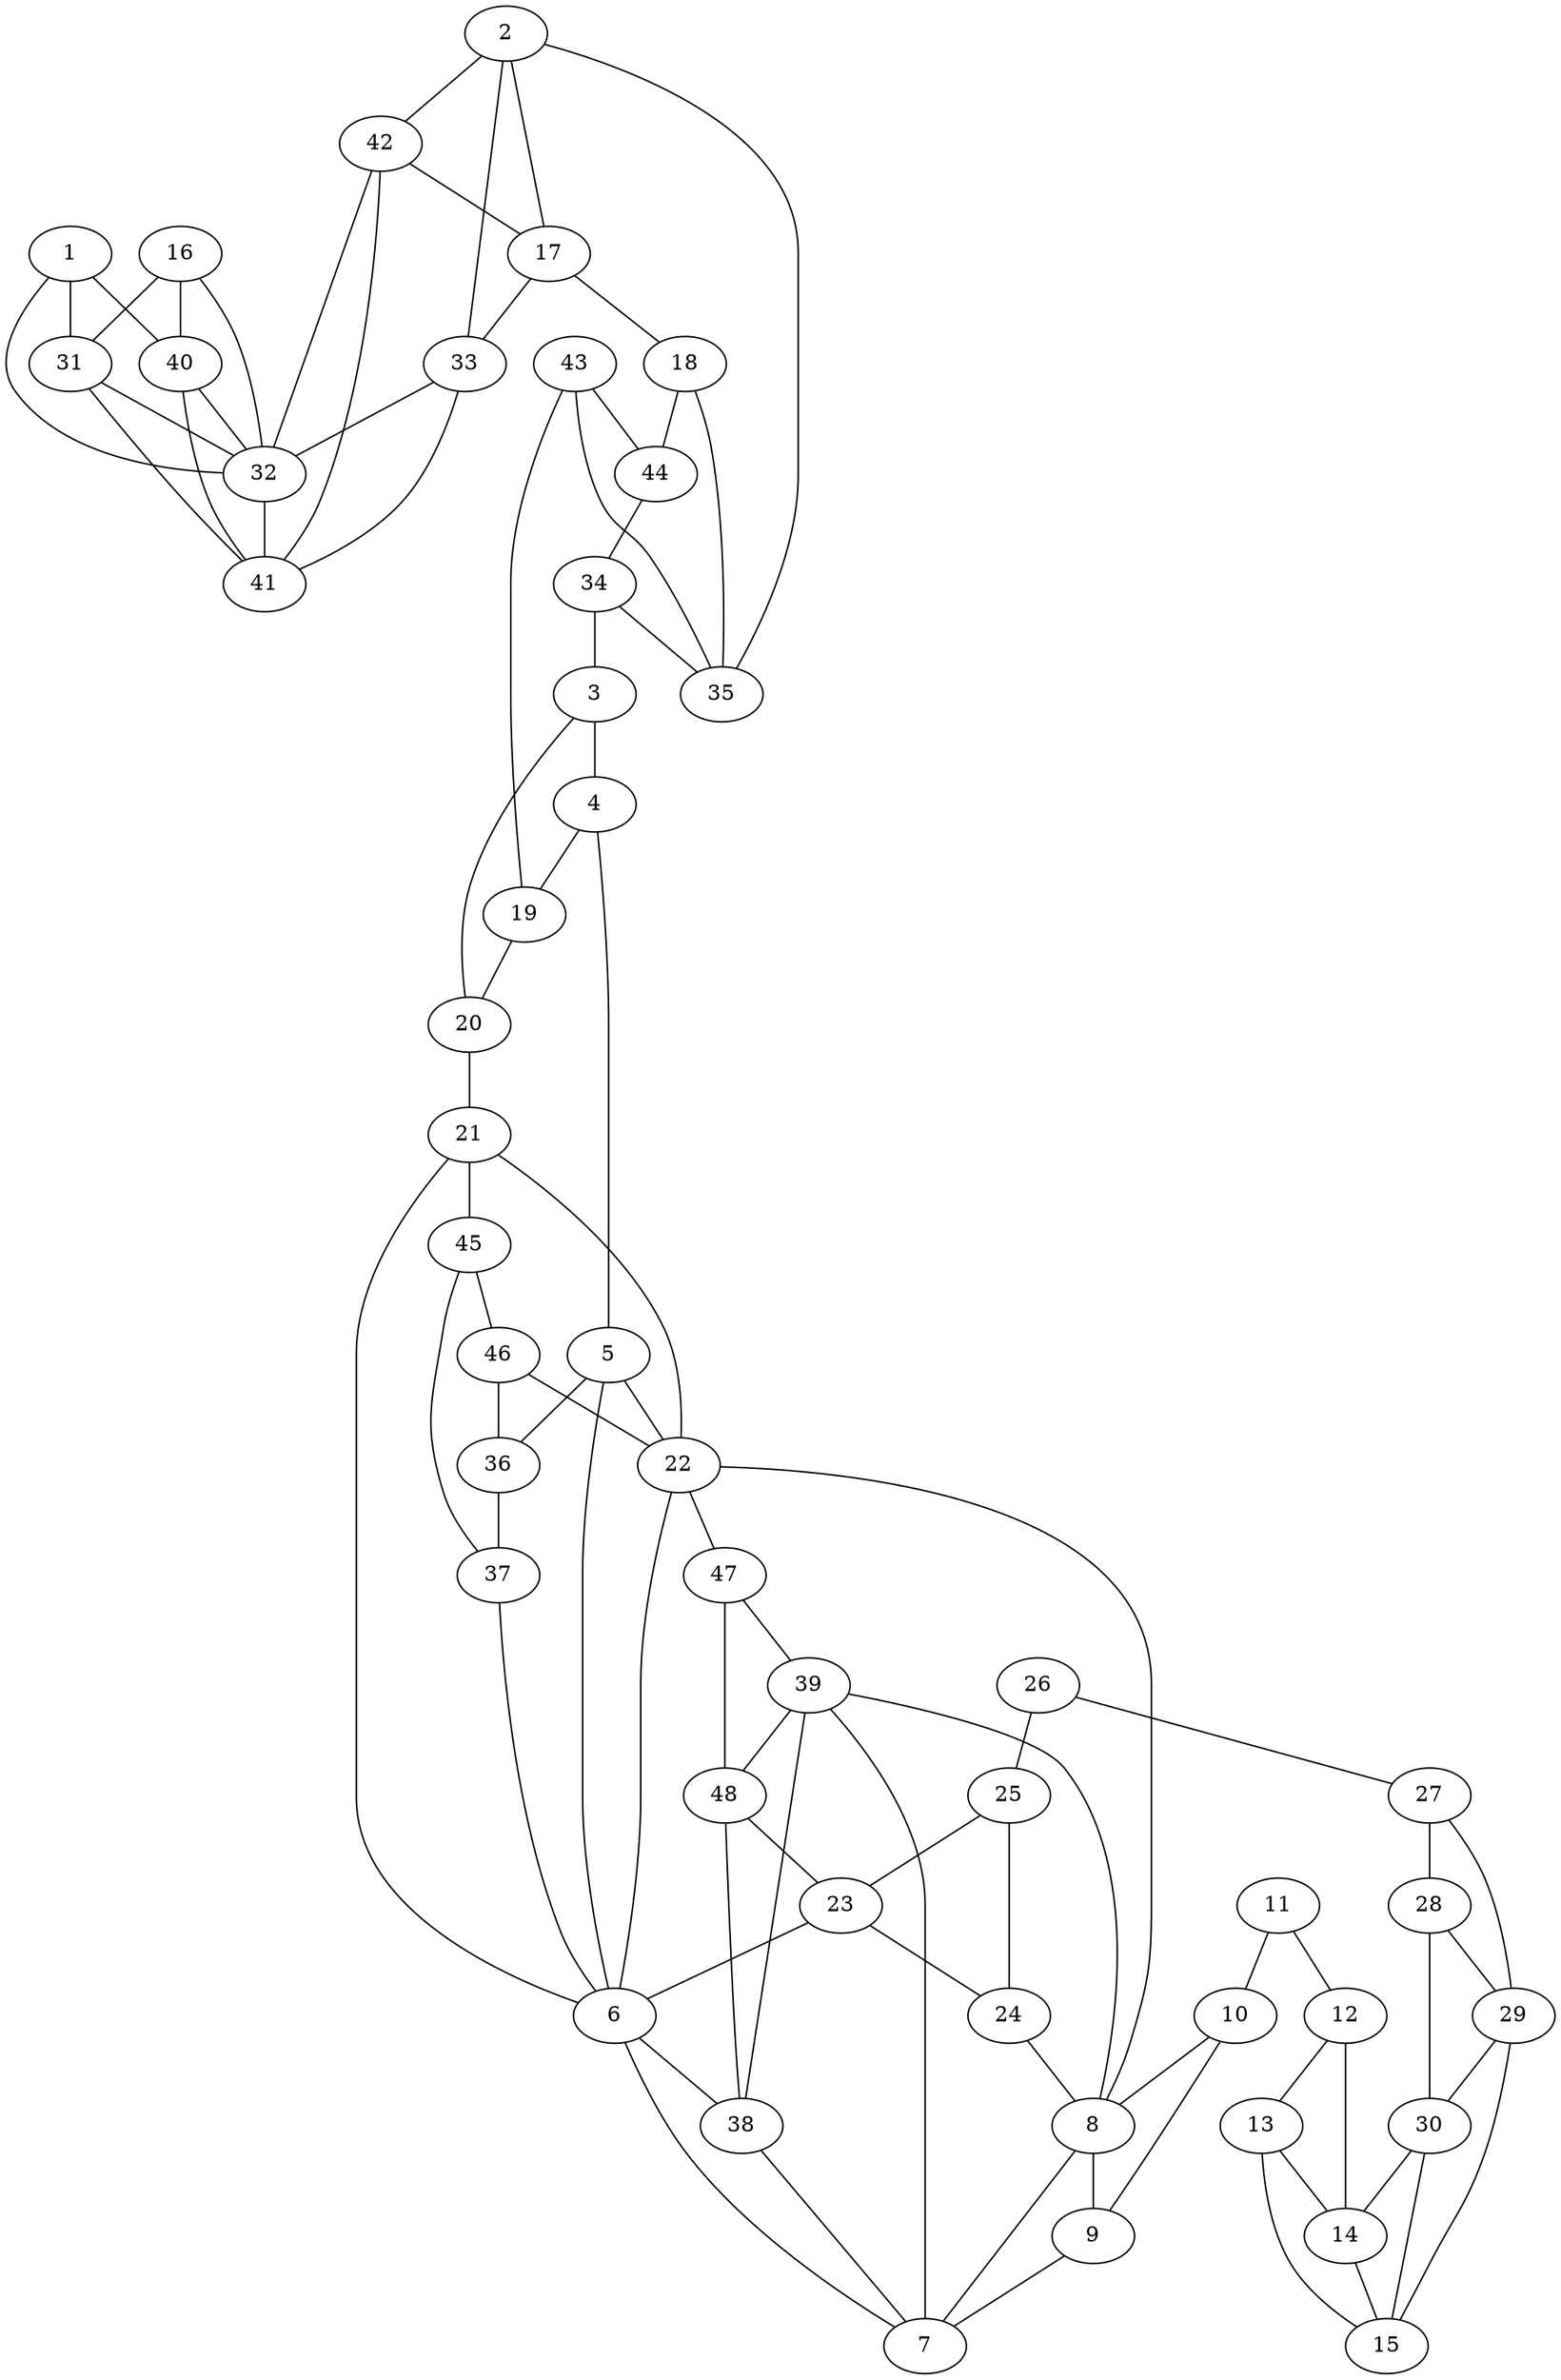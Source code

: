 graph pdb1m7n {
	1	 [aaLength=3,
		sequence=vanDerWaals,
		type=0];
	31	 [aaLength=9,
		sequence=vanDerWaals,
		type=1];
	1 -- 31	 [distance0="18.00493",
		frequency=1,
		type0=1];
	32	 [aaLength=7,
		sequence=vanDerWaals,
		type=1];
	1 -- 32	 [distance0="24.43722",
		frequency=1,
		type0=3];
	40	 [aaLength=9,
		sequence=vanDerWaals,
		type=1];
	1 -- 40	 [distance0="18.00493",
		frequency=1,
		type0=2];
	2	 [aaLength=15,
		sequence=vanDerWaals,
		type=0];
	17	 [aaLength=15,
		sequence=vanDerWaals,
		type=0];
	2 -- 17	 [distance0="22.65192",
		frequency=1,
		type0=1];
	33	 [aaLength=6,
		sequence=vanDerWaals,
		type=1];
	2 -- 33	 [distance0="22.66935",
		frequency=1,
		type0=2];
	35	 [aaLength=5,
		sequence=vanDerWaals,
		type=1];
	2 -- 35	 [distance0="0.0",
		frequency=1,
		type0=4];
	42	 [aaLength=8,
		sequence=vanDerWaals,
		type=1];
	2 -- 42	 [distance0="23.70442",
		frequency=1,
		type0=3];
	3	 [aaLength=8,
		sequence=vanDerWaals,
		type=0];
	4	 [aaLength=22,
		sequence=vanDerWaals,
		type=0];
	3 -- 4	 [distance0="28.20153",
		distance1="0.0",
		frequency=2,
		type0=3,
		type1=4];
	20	 [aaLength=22,
		sequence=vanDerWaals,
		type=0];
	3 -- 20	 [distance0="27.1066",
		frequency=1,
		type0=2];
	5	 [aaLength=3,
		sequence=vanDerWaals,
		type=0];
	4 -- 5	 [distance0="0.0",
		frequency=1,
		type0=4];
	19	 [aaLength=8,
		sequence=vanDerWaals,
		type=0];
	4 -- 19	 [distance0="27.36416",
		frequency=1,
		type0=2];
	22	 [aaLength=8,
		sequence=vanDerWaals,
		type=0];
	5 -- 22	 [distance0="22.91456",
		frequency=1,
		type0=2];
	6	 [aaLength=8,
		sequence=vanDerWaals,
		type=0];
	5 -- 6	 [distance0="23.32798",
		frequency=1,
		type0=3];
	36	 [aaLength=3,
		sequence=vanDerWaals,
		type=1];
	5 -- 36	 [distance0="0.0",
		frequency=1,
		type0=4];
	6 -- 22	 [distance0="4.067488",
		frequency=1,
		type0=1];
	7	 [aaLength=3,
		sequence=vanDerWaals,
		type=0];
	6 -- 7	 [distance0="15.83309",
		frequency=1,
		type0=2];
	38	 [aaLength=2,
		sequence=vanDerWaals,
		type=1];
	6 -- 38	 [distance0="0.0",
		frequency=1,
		type0=5];
	8	 [aaLength=5,
		sequence=vanDerWaals,
		type=0];
	7 -- 8	 [distance0="11.13815",
		frequency=1,
		type0=1];
	39	 [aaLength=2,
		sequence=vanDerWaals,
		type=1];
	7 -- 39	 [distance0="0.0",
		frequency=1,
		type0=4];
	8 -- 22	 [distance0="18.82799",
		frequency=1,
		type0=3];
	9	 [aaLength=8,
		sequence=vanDerWaals,
		type=0];
	8 -- 9	 [distance0="8.530071",
		distance1="0.0",
		frequency=2,
		type0=1,
		type1=5];
	9 -- 7	 [distance0="19.51194",
		frequency=1,
		type0=3];
	10	 [aaLength=18,
		sequence=vanDerWaals,
		type=0];
	10 -- 8	 [distance0="19.02003",
		frequency=1,
		type0=2];
	10 -- 9	 [distance0="12.42654",
		frequency=1,
		type0=1];
	11	 [aaLength=11,
		sequence=vanDerWaals,
		type=0];
	11 -- 10	 [distance0="31.59564",
		frequency=1,
		type0=2];
	12	 [aaLength=12,
		sequence=vanDerWaals,
		type=0];
	11 -- 12	 [distance0="26.9669",
		distance1="0.0",
		frequency=2,
		type0=1,
		type1=4];
	13	 [aaLength=5,
		sequence=vanDerWaals,
		type=0];
	12 -- 13	 [distance0="14.48109",
		distance1="0.0",
		frequency=2,
		type0=1,
		type1=4];
	14	 [aaLength=9,
		sequence=vanDerWaals,
		type=0];
	12 -- 14	 [distance0="22.12392",
		frequency=1,
		type0=2];
	15	 [aaLength=8,
		sequence=vanDerWaals,
		type=0];
	13 -- 15	 [distance0="28.72725",
		frequency=1,
		type0=3];
	13 -- 14	 [distance0="10.10079",
		distance1="0.0",
		frequency=2,
		type0=1,
		type1=4];
	14 -- 15	 [distance0="18.68591",
		distance1="0.0",
		frequency=2,
		type0=2,
		type1=4];
	29	 [aaLength=8,
		sequence=vanDerWaals,
		type=0];
	15 -- 29	 [distance0="23.47263",
		frequency=1,
		type0=3];
	30	 [aaLength=6,
		sequence=vanDerWaals,
		type=0];
	15 -- 30	 [distance0="8.404129",
		frequency=1,
		type0=1];
	16	 [aaLength=3,
		sequence=vanDerWaals,
		type=0];
	16 -- 31	 [distance0="41.08089",
		frequency=1,
		type0=1];
	16 -- 32	 [distance0="44.27911",
		frequency=1,
		type0=3];
	16 -- 40	 [distance0="41.08089",
		distance1="0.0",
		frequency=2,
		type0=2,
		type1=4];
	18	 [aaLength=3,
		sequence=vanDerWaals,
		type=0];
	17 -- 18	 [distance0="21.7676",
		distance1="0.0",
		frequency=2,
		type0=1,
		type1=5];
	17 -- 33	 [distance0="33.43967",
		frequency=1,
		type0=3];
	18 -- 35	 [distance0="21.08454",
		frequency=1,
		type0=1];
	44	 [aaLength=5,
		sequence=vanDerWaals,
		type=1];
	18 -- 44	 [distance0="21.08454",
		distance1="0.0",
		frequency=2,
		type0=2,
		type1=4];
	19 -- 20	 [distance0="28.25007",
		distance1="0.0",
		frequency=2,
		type0=3,
		type1=4];
	21	 [aaLength=3,
		sequence=vanDerWaals,
		type=0];
	20 -- 21	 [distance0="0.0",
		frequency=1,
		type0=4];
	21 -- 22	 [distance0="23.42126",
		frequency=1,
		type0=3];
	21 -- 6	 [distance0="22.91791",
		frequency=1,
		type0=2];
	45	 [aaLength=3,
		sequence=vanDerWaals,
		type=1];
	21 -- 45	 [distance0="0.0",
		frequency=1,
		type0=4];
	47	 [aaLength=2,
		sequence=vanDerWaals,
		type=1];
	22 -- 47	 [distance0="0.0",
		frequency=1,
		type0=5];
	23	 [aaLength=5,
		sequence=vanDerWaals,
		type=0];
	23 -- 6	 [distance0="18.83103",
		frequency=1,
		type0=2];
	24	 [aaLength=8,
		sequence=vanDerWaals,
		type=0];
	23 -- 24	 [distance0="8.213687",
		distance1="0.0",
		frequency=2,
		type0=1,
		type1=5];
	24 -- 8	 [distance0="24.95996",
		frequency=1,
		type0=3];
	25	 [aaLength=18,
		sequence=vanDerWaals,
		type=0];
	25 -- 23	 [distance0="18.96784",
		frequency=1,
		type0=2];
	25 -- 24	 [distance0="12.47543",
		frequency=1,
		type0=1];
	26	 [aaLength=11,
		sequence=vanDerWaals,
		type=0];
	26 -- 25	 [distance0="31.56868",
		frequency=1,
		type0=2];
	27	 [aaLength=12,
		sequence=vanDerWaals,
		type=0];
	26 -- 27	 [distance0="27.02687",
		distance1="0.0",
		frequency=2,
		type0=1,
		type1=4];
	28	 [aaLength=5,
		sequence=vanDerWaals,
		type=0];
	27 -- 28	 [distance0="14.47746",
		distance1="0.0",
		frequency=2,
		type0=1,
		type1=4];
	27 -- 29	 [distance0="22.92096",
		frequency=1,
		type0=2];
	28 -- 29	 [distance0="10.77717",
		distance1="0.0",
		frequency=2,
		type0=1,
		type1=4];
	28 -- 30	 [distance0="30.79961",
		frequency=1,
		type0=3];
	29 -- 30	 [distance0="20.42566",
		distance1="0.0",
		frequency=2,
		type0=2,
		type1=4];
	30 -- 14	 [distance0="26.26181",
		frequency=1,
		type0=3];
	31 -- 32	 [distance0="13.0",
		distance1="0.0",
		frequency=2,
		type0=2,
		type1=4];
	41	 [aaLength=8,
		sequence=vanDerWaals,
		type=1];
	32 -- 41	 [distance0="0.0",
		frequency=1,
		type0=1];
	33 -- 32	 [distance0="17.0",
		frequency=1,
		type0=2];
	33 -- 41	 [distance0="17.0",
		frequency=1,
		type0=3];
	34	 [aaLength=5,
		sequence=vanDerWaals,
		type=1];
	34 -- 3	 [distance0="0.0",
		frequency=1,
		type0=4];
	34 -- 35	 [distance0="11.0",
		frequency=1,
		type0=2];
	37	 [aaLength=3,
		sequence=vanDerWaals,
		type=1];
	36 -- 37	 [distance0="8.0",
		distance1="0.0",
		frequency=2,
		type0=2,
		type1=4];
	37 -- 6	 [distance0="0.0",
		frequency=1,
		type0=4];
	38 -- 7	 [distance0="0.0",
		frequency=1,
		type0=4];
	38 -- 39	 [distance0="7.0",
		frequency=1,
		type0=2];
	39 -- 8	 [distance0="0.0",
		frequency=1,
		type0=5];
	48	 [aaLength=2,
		sequence=vanDerWaals,
		type=1];
	39 -- 48	 [distance0="0.0",
		frequency=1,
		type0=1];
	40 -- 32	 [distance0="13.0",
		frequency=1,
		type0=2];
	40 -- 41	 [distance0="13.0",
		distance1="0.0",
		frequency=2,
		type0=3,
		type1=4];
	41 -- 31	 [distance0="13.0",
		frequency=1,
		type0=2];
	42 -- 17	 [distance0="0.0",
		frequency=1,
		type0=4];
	42 -- 32	 [distance0="15.0",
		frequency=1,
		type0=2];
	42 -- 41	 [distance0="15.0",
		frequency=1,
		type0=3];
	43	 [aaLength=5,
		sequence=vanDerWaals,
		type=1];
	43 -- 19	 [distance0="0.0",
		frequency=1,
		type0=4];
	43 -- 35	 [distance0="11.0",
		frequency=1,
		type0=2];
	43 -- 44	 [distance0="11.0",
		frequency=1,
		type0=3];
	44 -- 34	 [distance0="11.0",
		frequency=1,
		type0=2];
	45 -- 37	 [distance0="8.0",
		frequency=1,
		type0=2];
	46	 [aaLength=3,
		sequence=vanDerWaals,
		type=1];
	45 -- 46	 [distance0="8.0",
		distance1="0.0",
		frequency=2,
		type0=3,
		type1=4];
	46 -- 22	 [distance0="0.0",
		frequency=1,
		type0=4];
	46 -- 36	 [distance0="8.0",
		frequency=1,
		type0=2];
	47 -- 39	 [distance0="7.0",
		frequency=1,
		type0=2];
	47 -- 48	 [distance0="7.0",
		distance1="0.0",
		frequency=2,
		type0=3,
		type1=4];
	48 -- 23	 [distance0="0.0",
		frequency=1,
		type0=5];
	48 -- 38	 [distance0="7.0",
		frequency=1,
		type0=2];
}
